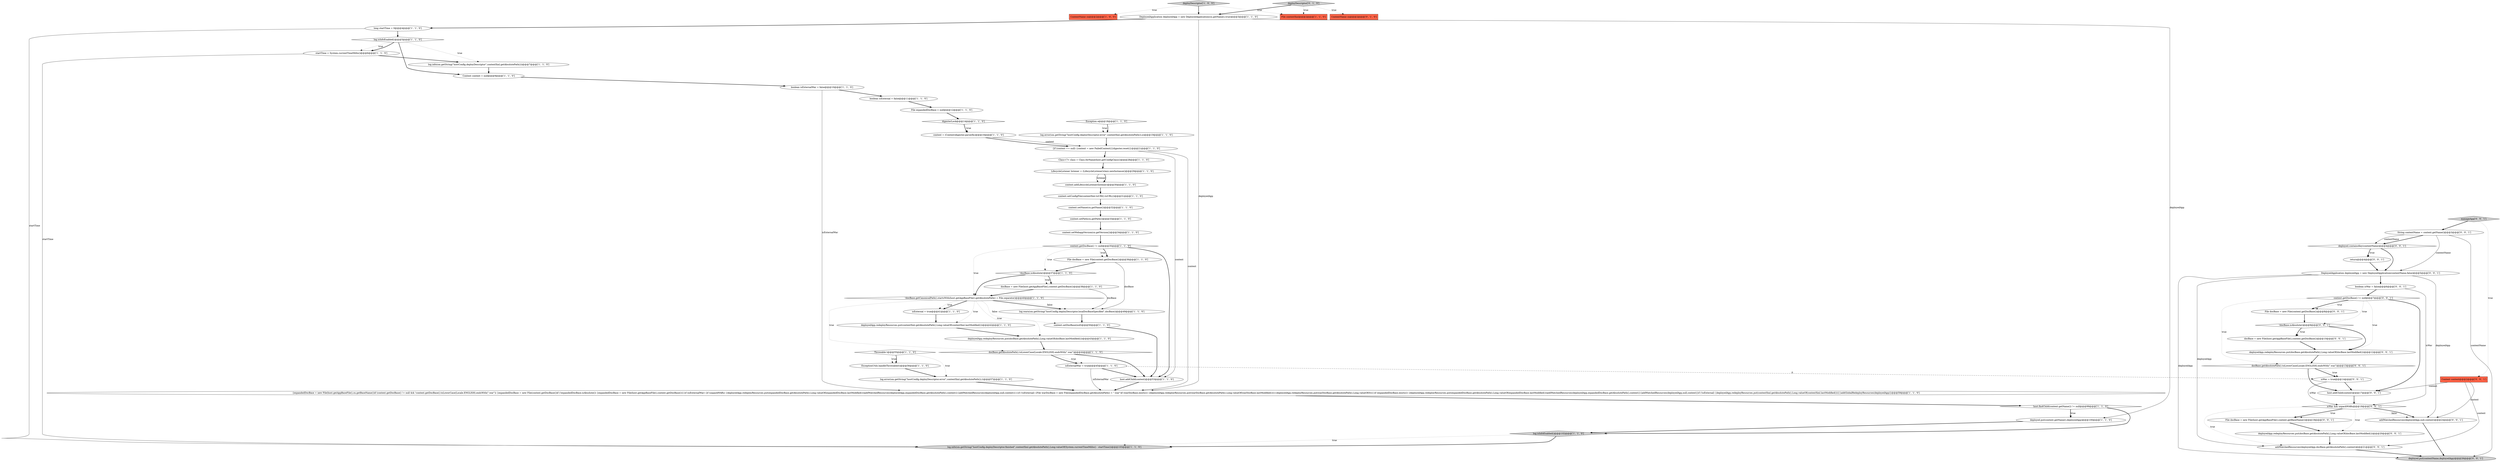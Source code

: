 digraph {
29 [style = filled, label = "context.getDocBase() != null@@@35@@@['1', '1', '0']", fillcolor = white, shape = diamond image = "AAA0AAABBB1BBB"];
39 [style = filled, label = "File contextXml@@@2@@@['1', '1', '0']", fillcolor = tomato, shape = box image = "AAA0AAABBB1BBB"];
17 [style = filled, label = "context.addLifecycleListener(listener)@@@30@@@['1', '1', '0']", fillcolor = white, shape = ellipse image = "AAA0AAABBB1BBB"];
57 [style = filled, label = "return@@@4@@@['0', '0', '1']", fillcolor = white, shape = ellipse image = "AAA0AAABBB3BBB"];
67 [style = filled, label = "context.getDocBase() != null@@@7@@@['0', '0', '1']", fillcolor = white, shape = diamond image = "AAA0AAABBB3BBB"];
10 [style = filled, label = "ContextName cn@@@2@@@['1', '0', '0']", fillcolor = tomato, shape = box image = "AAA0AAABBB1BBB"];
37 [style = filled, label = "context.setName(cn.getName())@@@32@@@['1', '1', '0']", fillcolor = white, shape = ellipse image = "AAA0AAABBB1BBB"];
47 [style = filled, label = "isWar = true@@@14@@@['0', '0', '1']", fillcolor = white, shape = ellipse image = "AAA0AAABBB3BBB"];
1 [style = filled, label = "{expandedDocBase = new File(host.getAppBaseFile(),cn.getBaseName())if (context.getDocBase() != null && !context.getDocBase().toLowerCase(Locale.ENGLISH).endsWith(\".war\")) {expandedDocBase = new File(context.getDocBase())if (!expandedDocBase.isAbsolute()) {expandedDocBase = new File(host.getAppBaseFile(),context.getDocBase())}}if (isExternalWar) {if (unpackWARs) {deployedApp.redeployResources.put(expandedDocBase.getAbsolutePath(),Long.valueOf(expandedDocBase.lastModified()))addWatchedResources(deployedApp,expandedDocBase.getAbsolutePath(),context)}{addWatchedResources(deployedApp,null,context)}}{if (!isExternal) {File warDocBase = new File(expandedDocBase.getAbsolutePath() + \".war\")if (warDocBase.exists()) {deployedApp.redeployResources.put(warDocBase.getAbsolutePath(),Long.valueOf(warDocBase.lastModified()))}{deployedApp.redeployResources.put(warDocBase.getAbsolutePath(),Long.valueOf(0))}}if (expandedDocBase.exists()) {deployedApp.redeployResources.put(expandedDocBase.getAbsolutePath(),Long.valueOf(expandedDocBase.lastModified()))addWatchedResources(deployedApp,expandedDocBase.getAbsolutePath(),context)}{addWatchedResources(deployedApp,null,context)}if (!isExternal) {deployedApp.redeployResources.put(contextXml.getAbsolutePath(),Long.valueOf(contextXml.lastModified()))}}addGlobalRedeployResources(deployedApp)}@@@59@@@['1', '1', '0']", fillcolor = white, shape = ellipse image = "AAA0AAABBB1BBB"];
33 [style = filled, label = "host.addChild(context)@@@53@@@['1', '1', '0']", fillcolor = white, shape = ellipse image = "AAA0AAABBB1BBB"];
28 [style = filled, label = "context.setConfigFile(contextXml.toURI().toURL())@@@31@@@['1', '1', '0']", fillcolor = white, shape = ellipse image = "AAA0AAABBB1BBB"];
26 [style = filled, label = "context.setDocBase(null)@@@50@@@['1', '1', '0']", fillcolor = white, shape = ellipse image = "AAA0AAABBB1BBB"];
23 [style = filled, label = "startTime = System.currentTimeMillis()@@@6@@@['1', '1', '0']", fillcolor = white, shape = ellipse image = "AAA0AAABBB1BBB"];
43 [style = filled, label = "log.isInfoEnabled()@@@102@@@['1', '1', '0']", fillcolor = lightgray, shape = diamond image = "AAA0AAABBB1BBB"];
65 [style = filled, label = "deployed.put(contextName,deployedApp)@@@26@@@['0', '0', '1']", fillcolor = lightgray, shape = ellipse image = "AAA0AAABBB3BBB"];
0 [style = filled, label = "Throwable t@@@55@@@['1', '1', '0']", fillcolor = white, shape = diamond image = "AAA0AAABBB1BBB"];
12 [style = filled, label = "boolean isExternal = false@@@11@@@['1', '1', '0']", fillcolor = white, shape = ellipse image = "AAA0AAABBB1BBB"];
50 [style = filled, label = "deployedApp.redeployResources.put(docBase.getAbsolutePath(),Long.valueOf(docBase.lastModified()))@@@20@@@['0', '0', '1']", fillcolor = white, shape = ellipse image = "AAA0AAABBB3BBB"];
7 [style = filled, label = "log.warn(sm.getString(\"hostConfig.deployDescriptor.localDocBaseSpecified\",docBase))@@@49@@@['1', '1', '0']", fillcolor = white, shape = ellipse image = "AAA0AAABBB1BBB"];
48 [style = filled, label = "docBase.getAbsolutePath().toLowerCase(Locale.ENGLISH).endsWith(\".war\")@@@13@@@['0', '0', '1']", fillcolor = white, shape = diamond image = "AAA0AAABBB3BBB"];
20 [style = filled, label = "!docBase.getCanonicalPath().startsWith(host.getAppBaseFile().getAbsolutePath() + File.separator)@@@40@@@['1', '1', '0']", fillcolor = white, shape = diamond image = "AAA0AAABBB1BBB"];
51 [style = filled, label = "File docBase = new File(host.getAppBaseFile(),context.getBaseName())@@@19@@@['0', '0', '1']", fillcolor = white, shape = ellipse image = "AAA0AAABBB3BBB"];
59 [style = filled, label = "String contextName = context.getName()@@@3@@@['0', '0', '1']", fillcolor = white, shape = ellipse image = "AAA0AAABBB3BBB"];
22 [style = filled, label = "log.info(sm.getString(\"hostConfig.deployDescriptor\",contextXml.getAbsolutePath()))@@@7@@@['1', '1', '0']", fillcolor = white, shape = ellipse image = "AAA0AAABBB1BBB"];
5 [style = filled, label = "docBase = new File(host.getAppBaseFile(),context.getDocBase())@@@38@@@['1', '1', '0']", fillcolor = white, shape = ellipse image = "AAA0AAABBB1BBB"];
53 [style = filled, label = "isWar && unpackWARs@@@18@@@['0', '0', '1']", fillcolor = white, shape = diamond image = "AAA0AAABBB3BBB"];
25 [style = filled, label = "deployed.put(context.getName(),deployedApp)@@@100@@@['1', '1', '0']", fillcolor = white, shape = ellipse image = "AAA0AAABBB1BBB"];
46 [style = filled, label = "ContextName cn@@@2@@@['0', '1', '0']", fillcolor = tomato, shape = box image = "AAA0AAABBB2BBB"];
8 [style = filled, label = "context.setPath(cn.getPath())@@@33@@@['1', '1', '0']", fillcolor = white, shape = ellipse image = "AAA0AAABBB1BBB"];
15 [style = filled, label = "isExternal = true@@@41@@@['1', '1', '0']", fillcolor = white, shape = ellipse image = "AAA0AAABBB1BBB"];
61 [style = filled, label = "!docBase.isAbsolute()@@@9@@@['0', '0', '1']", fillcolor = white, shape = diamond image = "AAA0AAABBB3BBB"];
62 [style = filled, label = "deployed.containsKey(contextName)@@@4@@@['0', '0', '1']", fillcolor = white, shape = diamond image = "AAA0AAABBB3BBB"];
4 [style = filled, label = "context.setWebappVersion(cn.getVersion())@@@34@@@['1', '1', '0']", fillcolor = white, shape = ellipse image = "AAA0AAABBB1BBB"];
2 [style = filled, label = "deployDescriptor['1', '0', '0']", fillcolor = lightgray, shape = diamond image = "AAA0AAABBB1BBB"];
11 [style = filled, label = "digesterLock@@@14@@@['1', '1', '0']", fillcolor = white, shape = diamond image = "AAA0AAABBB1BBB"];
49 [style = filled, label = "host.addChild(context)@@@17@@@['0', '0', '1']", fillcolor = white, shape = ellipse image = "AAA0AAABBB3BBB"];
14 [style = filled, label = "File docBase = new File(context.getDocBase())@@@36@@@['1', '1', '0']", fillcolor = white, shape = ellipse image = "AAA0AAABBB1BBB"];
45 [style = filled, label = "deployDescriptor['0', '1', '0']", fillcolor = lightgray, shape = diamond image = "AAA0AAABBB2BBB"];
30 [style = filled, label = "!docBase.isAbsolute()@@@37@@@['1', '1', '0']", fillcolor = white, shape = diamond image = "AAA0AAABBB1BBB"];
56 [style = filled, label = "deployedApp.redeployResources.put(docBase.getAbsolutePath(),Long.valueOf(docBase.lastModified()))@@@12@@@['0', '0', '1']", fillcolor = white, shape = ellipse image = "AAA0AAABBB3BBB"];
32 [style = filled, label = "deployedApp.redeployResources.put(contextXml.getAbsolutePath(),Long.valueOf(contextXml.lastModified()))@@@42@@@['1', '1', '0']", fillcolor = white, shape = ellipse image = "AAA0AAABBB1BBB"];
9 [style = filled, label = "host.findChild(context.getName()) != null@@@99@@@['1', '1', '0']", fillcolor = white, shape = diamond image = "AAA0AAABBB1BBB"];
55 [style = filled, label = "Context context@@@2@@@['0', '0', '1']", fillcolor = tomato, shape = box image = "AAA0AAABBB3BBB"];
6 [style = filled, label = "ExceptionUtils.handleThrowable(t)@@@56@@@['1', '1', '0']", fillcolor = white, shape = ellipse image = "AAA0AAABBB1BBB"];
16 [style = filled, label = "Exception e@@@18@@@['1', '1', '0']", fillcolor = white, shape = diamond image = "AAA0AAABBB1BBB"];
3 [style = filled, label = "log.info(sm.getString(\"hostConfig.deployDescriptor.finished\",contextXml.getAbsolutePath(),Long.valueOf(System.currentTimeMillis() - startTime)))@@@103@@@['1', '1', '0']", fillcolor = lightgray, shape = ellipse image = "AAA0AAABBB1BBB"];
36 [style = filled, label = "Class<?> clazz = Class.forName(host.getConfigClass())@@@28@@@['1', '1', '0']", fillcolor = white, shape = ellipse image = "AAA0AAABBB1BBB"];
38 [style = filled, label = "boolean isExternalWar = false@@@10@@@['1', '1', '0']", fillcolor = white, shape = ellipse image = "AAA0AAABBB1BBB"];
19 [style = filled, label = "docBase.getAbsolutePath().toLowerCase(Locale.ENGLISH).endsWith(\".war\")@@@44@@@['1', '1', '0']", fillcolor = white, shape = diamond image = "AAA0AAABBB1BBB"];
42 [style = filled, label = "LifecycleListener listener = (LifecycleListener)clazz.newInstance()@@@29@@@['1', '1', '0']", fillcolor = white, shape = ellipse image = "AAA0AAABBB1BBB"];
63 [style = filled, label = "addWatchedResources(deployedApp,null,context)@@@24@@@['0', '0', '1']", fillcolor = white, shape = ellipse image = "AAA0AAABBB3BBB"];
13 [style = filled, label = "long startTime = 0@@@4@@@['1', '1', '0']", fillcolor = white, shape = ellipse image = "AAA0AAABBB1BBB"];
52 [style = filled, label = "DeployedApplication deployedApp = new DeployedApplication(contextName,false)@@@5@@@['0', '0', '1']", fillcolor = white, shape = ellipse image = "AAA0AAABBB3BBB"];
58 [style = filled, label = "addWatchedResources(deployedApp,docBase.getAbsolutePath(),context)@@@21@@@['0', '0', '1']", fillcolor = white, shape = ellipse image = "AAA0AAABBB3BBB"];
31 [style = filled, label = "File expandedDocBase = null@@@12@@@['1', '1', '0']", fillcolor = white, shape = ellipse image = "AAA0AAABBB1BBB"];
44 [style = filled, label = "deployedApp.redeployResources.put(docBase.getAbsolutePath(),Long.valueOf(docBase.lastModified()))@@@43@@@['1', '1', '0']", fillcolor = white, shape = ellipse image = "AAA0AAABBB1BBB"];
21 [style = filled, label = "Context context = null@@@9@@@['1', '1', '0']", fillcolor = white, shape = ellipse image = "AAA0AAABBB1BBB"];
41 [style = filled, label = "DeployedApplication deployedApp = new DeployedApplication(cn.getName(),true)@@@3@@@['1', '1', '0']", fillcolor = white, shape = ellipse image = "AAA0AAABBB1BBB"];
27 [style = filled, label = "log.error(sm.getString(\"hostConfig.deployDescriptor.error\",contextXml.getAbsolutePath()),t)@@@57@@@['1', '1', '0']", fillcolor = white, shape = ellipse image = "AAA0AAABBB1BBB"];
40 [style = filled, label = "context = (Context)digester.parse(fis)@@@16@@@['1', '1', '0']", fillcolor = white, shape = ellipse image = "AAA0AAABBB1BBB"];
54 [style = filled, label = "manageApp['0', '0', '1']", fillcolor = lightgray, shape = diamond image = "AAA0AAABBB3BBB"];
24 [style = filled, label = "{if (context == null) {context = new FailedContext()}digester.reset()}@@@21@@@['1', '1', '0']", fillcolor = white, shape = ellipse image = "AAA0AAABBB1BBB"];
66 [style = filled, label = "boolean isWar = false@@@6@@@['0', '0', '1']", fillcolor = white, shape = ellipse image = "AAA0AAABBB3BBB"];
18 [style = filled, label = "log.isInfoEnabled()@@@5@@@['1', '1', '0']", fillcolor = white, shape = diamond image = "AAA0AAABBB1BBB"];
34 [style = filled, label = "log.error(sm.getString(\"hostConfig.deployDescriptor.error\",contextXml.getAbsolutePath()),e)@@@19@@@['1', '1', '0']", fillcolor = white, shape = ellipse image = "AAA0AAABBB1BBB"];
60 [style = filled, label = "docBase = new File(host.getAppBaseFile(),context.getDocBase())@@@10@@@['0', '0', '1']", fillcolor = white, shape = ellipse image = "AAA0AAABBB3BBB"];
35 [style = filled, label = "isExternalWar = true@@@45@@@['1', '1', '0']", fillcolor = white, shape = ellipse image = "AAA0AAABBB1BBB"];
64 [style = filled, label = "File docBase = new File(context.getDocBase())@@@8@@@['0', '0', '1']", fillcolor = white, shape = ellipse image = "AAA0AAABBB3BBB"];
23->22 [style = bold, label=""];
20->32 [style = dotted, label="true"];
35->33 [style = bold, label=""];
0->6 [style = dotted, label="true"];
36->42 [style = bold, label=""];
20->7 [style = bold, label=""];
40->24 [style = solid, label="context"];
11->40 [style = dotted, label="true"];
66->67 [style = bold, label=""];
2->41 [style = bold, label=""];
41->13 [style = bold, label=""];
16->34 [style = bold, label=""];
43->3 [style = bold, label=""];
45->41 [style = bold, label=""];
9->25 [style = dotted, label="true"];
19->33 [style = bold, label=""];
67->56 [style = dotted, label="true"];
45->39 [style = dotted, label="true"];
19->35 [style = dotted, label="true"];
42->17 [style = solid, label="listener"];
59->62 [style = bold, label=""];
18->21 [style = bold, label=""];
55->63 [style = solid, label="context"];
9->25 [style = bold, label=""];
41->1 [style = solid, label="deployedApp"];
52->63 [style = solid, label="deployedApp"];
29->33 [style = bold, label=""];
30->5 [style = dotted, label="true"];
24->33 [style = solid, label="context"];
24->1 [style = solid, label="context"];
59->52 [style = solid, label="contextName"];
57->52 [style = bold, label=""];
1->9 [style = bold, label=""];
56->48 [style = bold, label=""];
20->15 [style = bold, label=""];
18->23 [style = dotted, label="true"];
20->26 [style = dotted, label="false"];
49->53 [style = bold, label=""];
53->50 [style = dotted, label="true"];
61->60 [style = bold, label=""];
20->7 [style = dotted, label="false"];
38->1 [style = solid, label="isExternalWar"];
12->31 [style = bold, label=""];
6->27 [style = bold, label=""];
51->50 [style = bold, label=""];
58->65 [style = bold, label=""];
53->51 [style = bold, label=""];
44->19 [style = bold, label=""];
25->43 [style = bold, label=""];
14->30 [style = bold, label=""];
29->14 [style = dotted, label="true"];
5->7 [style = solid, label="docBase"];
67->48 [style = dotted, label="true"];
43->3 [style = dotted, label="true"];
22->21 [style = bold, label=""];
20->19 [style = dotted, label="true"];
29->14 [style = bold, label=""];
15->32 [style = bold, label=""];
35->47 [style = dashed, label="0"];
19->35 [style = bold, label=""];
52->58 [style = solid, label="deployedApp"];
29->20 [style = dotted, label="true"];
53->63 [style = dotted, label="false"];
0->6 [style = bold, label=""];
23->3 [style = solid, label="startTime"];
61->60 [style = dotted, label="true"];
53->58 [style = dotted, label="true"];
31->11 [style = bold, label=""];
20->44 [style = dotted, label="true"];
48->47 [style = bold, label=""];
47->49 [style = bold, label=""];
11->40 [style = bold, label=""];
53->63 [style = bold, label=""];
53->51 [style = dotted, label="true"];
2->39 [style = dotted, label="true"];
26->33 [style = bold, label=""];
54->59 [style = bold, label=""];
60->56 [style = bold, label=""];
41->25 [style = solid, label="deployedApp"];
14->7 [style = solid, label="docBase"];
62->57 [style = dotted, label="true"];
30->20 [style = bold, label=""];
59->65 [style = solid, label="contextName"];
50->58 [style = bold, label=""];
55->58 [style = solid, label="context"];
61->56 [style = bold, label=""];
29->30 [style = dotted, label="true"];
42->17 [style = bold, label=""];
21->38 [style = bold, label=""];
67->64 [style = dotted, label="true"];
62->52 [style = bold, label=""];
67->61 [style = dotted, label="true"];
66->53 [style = solid, label="isWar"];
40->24 [style = bold, label=""];
18->22 [style = dotted, label="true"];
54->55 [style = dotted, label="true"];
62->57 [style = bold, label=""];
67->49 [style = bold, label=""];
18->23 [style = bold, label=""];
48->49 [style = bold, label=""];
8->4 [style = bold, label=""];
24->36 [style = bold, label=""];
34->24 [style = bold, label=""];
16->34 [style = dotted, label="true"];
7->26 [style = bold, label=""];
52->66 [style = bold, label=""];
48->47 [style = dotted, label="true"];
64->61 [style = bold, label=""];
38->12 [style = bold, label=""];
13->18 [style = bold, label=""];
2->10 [style = dotted, label="true"];
20->15 [style = dotted, label="true"];
13->3 [style = solid, label="startTime"];
27->1 [style = bold, label=""];
63->65 [style = bold, label=""];
28->37 [style = bold, label=""];
30->5 [style = bold, label=""];
0->27 [style = dotted, label="true"];
5->20 [style = bold, label=""];
9->43 [style = bold, label=""];
17->28 [style = bold, label=""];
59->62 [style = solid, label="contextName"];
32->44 [style = bold, label=""];
67->64 [style = bold, label=""];
37->8 [style = bold, label=""];
4->29 [style = bold, label=""];
55->49 [style = solid, label="context"];
47->53 [style = solid, label="isWar"];
45->46 [style = dotted, label="true"];
35->1 [style = solid, label="isExternalWar"];
52->65 [style = solid, label="deployedApp"];
33->1 [style = bold, label=""];
}

